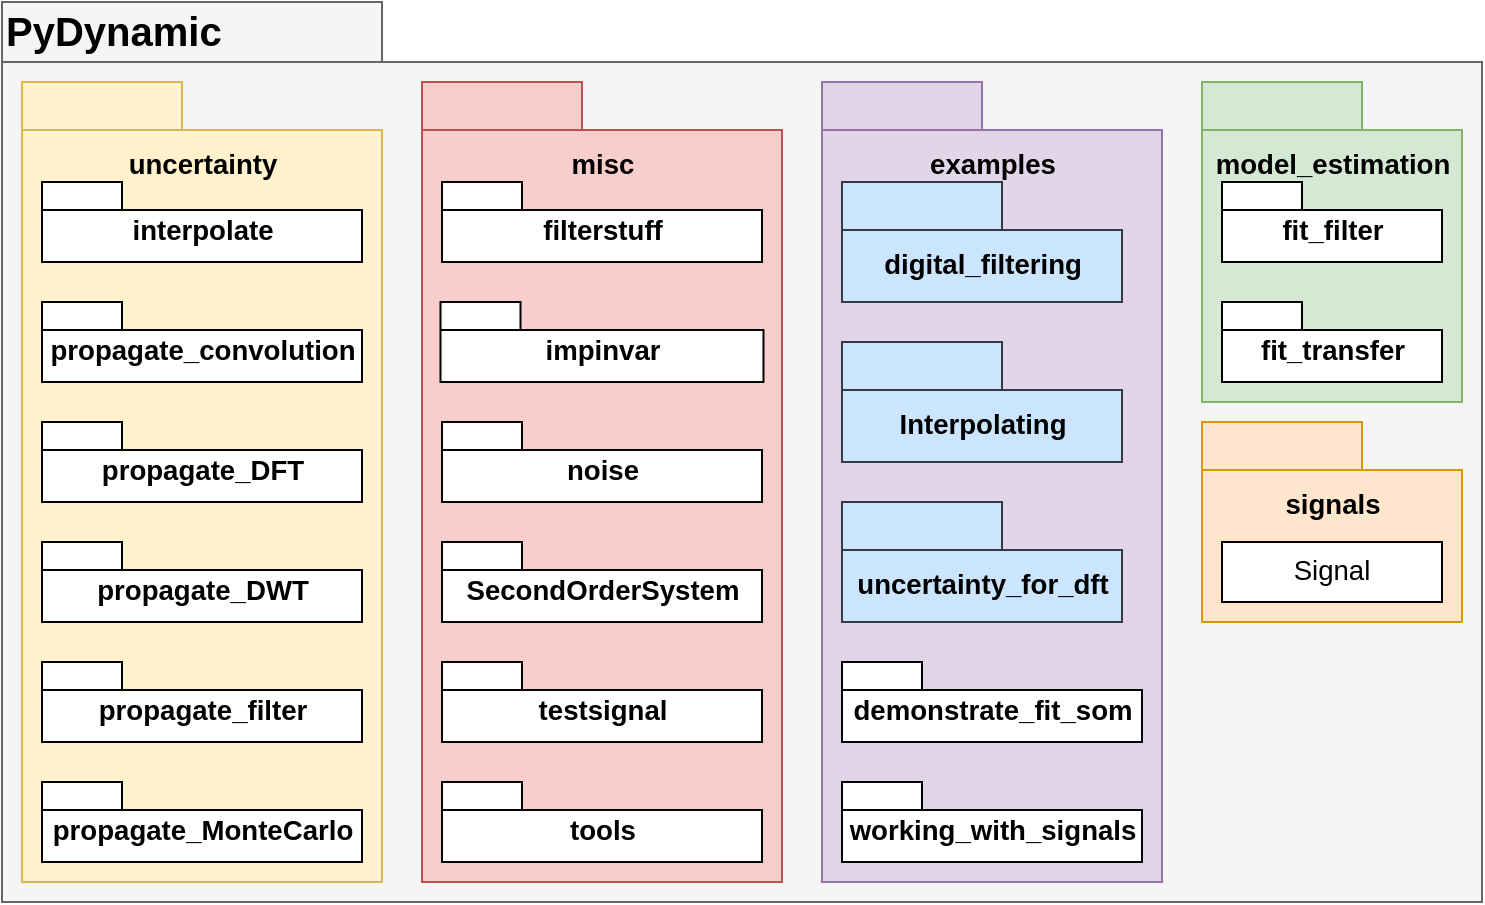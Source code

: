 <mxfile version="20.2.8" type="device" pages="2"><diagram name="Page-1" id="b5b7bab2-c9e2-2cf4-8b2a-24fd1a2a6d21"><mxGraphModel dx="353" dy="905" grid="1" gridSize="10" guides="1" tooltips="1" connect="1" arrows="1" fold="1" page="1" pageScale="1" pageWidth="827" pageHeight="1169" background="#ffffff" math="0" shadow="0"><root><mxCell id="0"/><mxCell id="1" parent="0"/><mxCell id="6e0c8c40b5770093-72" value="" style="shape=folder;fontStyle=1;spacingTop=10;tabWidth=190;tabHeight=30;tabPosition=left;html=1;rounded=0;shadow=0;comic=0;labelBackgroundColor=none;strokeWidth=1;fillColor=#f5f5f5;fontFamily=Helvetica;fontSize=14;align=center;strokeColor=#666666;fontColor=#333333;" parent="1" vertex="1"><mxGeometry x="10" y="10" width="740" height="450" as="geometry"/></mxCell><mxCell id="8OQA0a52ulO6F6dsH-ck-4" value="" style="group;fontSize=13.8;fontFamily=Helvetica;" parent="1" vertex="1" connectable="0"><mxGeometry x="420" y="50" width="170" height="400" as="geometry"/></mxCell><mxCell id="jjbkhNA24yqYSkySX2B6-3" value="&lt;br style=&quot;font-size: 13.8px;&quot;&gt;examples" style="shape=folder;fontStyle=1;spacingTop=10;tabWidth=80;tabHeight=24;tabPosition=left;html=1;rounded=0;shadow=0;comic=0;labelBackgroundColor=none;strokeWidth=1;fontFamily=Helvetica;fontSize=13.8;align=center;verticalAlign=top;fillColor=#e1d5e7;strokeColor=#9673a6;" parent="8OQA0a52ulO6F6dsH-ck-4" vertex="1"><mxGeometry width="170" height="400" as="geometry"/></mxCell><mxCell id="jjbkhNA24yqYSkySX2B6-5" value="demonstrate_fit_som" style="shape=folder;fontStyle=1;spacingTop=10;tabWidth=40;tabHeight=14;tabPosition=left;html=1;rounded=0;shadow=0;comic=0;labelBackgroundColor=none;strokeWidth=1;fontFamily=Helvetica;fontSize=13.8;align=center;verticalAlign=top;" parent="8OQA0a52ulO6F6dsH-ck-4" vertex="1"><mxGeometry x="10" y="290" width="150" height="40" as="geometry"/></mxCell><mxCell id="jjbkhNA24yqYSkySX2B6-8" value="&lt;br style=&quot;font-size: 13.8px;&quot;&gt;digital_filtering" style="shape=folder;fontStyle=1;spacingTop=10;tabWidth=80;tabHeight=24;tabPosition=left;html=1;rounded=0;shadow=0;comic=0;labelBackgroundColor=none;strokeWidth=1;fontFamily=Helvetica;fontSize=13.8;align=center;verticalAlign=top;fillColor=#cce5ff;strokeColor=#36393d;" parent="8OQA0a52ulO6F6dsH-ck-4" vertex="1"><mxGeometry x="10" y="50" width="140" height="60" as="geometry"/></mxCell><mxCell id="jjbkhNA24yqYSkySX2B6-9" value="&lt;br style=&quot;font-size: 13.8px;&quot;&gt;Interpolating" style="shape=folder;fontStyle=1;spacingTop=10;tabWidth=80;tabHeight=24;tabPosition=left;html=1;rounded=0;shadow=0;comic=0;labelBackgroundColor=none;strokeWidth=1;fontFamily=Helvetica;fontSize=13.8;align=center;verticalAlign=top;fillColor=#cce5ff;strokeColor=#36393d;" parent="8OQA0a52ulO6F6dsH-ck-4" vertex="1"><mxGeometry x="10" y="130" width="140" height="60" as="geometry"/></mxCell><mxCell id="jjbkhNA24yqYSkySX2B6-10" value="&lt;br style=&quot;font-size: 13.8px;&quot;&gt;uncertainty_for_dft" style="shape=folder;fontStyle=1;spacingTop=10;tabWidth=80;tabHeight=24;tabPosition=left;html=1;rounded=0;shadow=0;comic=0;labelBackgroundColor=none;strokeWidth=1;fontFamily=Helvetica;fontSize=13.8;align=center;verticalAlign=top;fillColor=#cce5ff;strokeColor=#36393d;" parent="8OQA0a52ulO6F6dsH-ck-4" vertex="1"><mxGeometry x="10" y="210" width="140" height="60" as="geometry"/></mxCell><mxCell id="jjbkhNA24yqYSkySX2B6-4" value="working_with_signals" style="shape=folder;fontStyle=1;spacingTop=10;tabWidth=40;tabHeight=14;tabPosition=left;html=1;rounded=0;shadow=0;comic=0;labelBackgroundColor=none;strokeWidth=1;fontFamily=Helvetica;fontSize=13.8;align=center;verticalAlign=top;" parent="8OQA0a52ulO6F6dsH-ck-4" vertex="1"><mxGeometry x="10" y="350" width="150" height="40" as="geometry"/></mxCell><mxCell id="8OQA0a52ulO6F6dsH-ck-6" value="" style="group;fontSize=14;" parent="1" vertex="1" connectable="0"><mxGeometry x="10" y="10" width="730" height="440" as="geometry"/></mxCell><mxCell id="8OQA0a52ulO6F6dsH-ck-2" value="" style="group;fontSize=13.8;fontFamily=Helvetica;" parent="8OQA0a52ulO6F6dsH-ck-6" vertex="1" connectable="0"><mxGeometry x="210" y="40" width="180" height="400" as="geometry"/></mxCell><mxCell id="9_P2E_jfeGVOWSOL8hGP-33" value="&lt;font style=&quot;font-size: 13.8px;&quot;&gt;&lt;br style=&quot;font-size: 13.8px;&quot;&gt;&lt;font style=&quot;font-size: 13.8px;&quot;&gt;misc&lt;/font&gt;&lt;/font&gt;" style="shape=folder;fontStyle=1;spacingTop=10;tabWidth=80;tabHeight=24;tabPosition=left;html=1;rounded=0;shadow=0;comic=0;labelBackgroundColor=none;strokeWidth=1;fontFamily=Helvetica;fontSize=13.8;align=center;verticalAlign=top;fillColor=#f8cecc;strokeColor=#b85450;" parent="8OQA0a52ulO6F6dsH-ck-2" vertex="1"><mxGeometry width="180" height="400" as="geometry"/></mxCell><mxCell id="9_P2E_jfeGVOWSOL8hGP-45" value="filterstuff" style="shape=folder;fontStyle=1;spacingTop=10;tabWidth=40;tabHeight=14;tabPosition=left;html=1;rounded=0;shadow=0;comic=0;labelBackgroundColor=none;strokeWidth=1;fontFamily=Helvetica;fontSize=13.8;align=center;verticalAlign=top;" parent="8OQA0a52ulO6F6dsH-ck-2" vertex="1"><mxGeometry x="10" y="50" width="160" height="40" as="geometry"/></mxCell><mxCell id="9_P2E_jfeGVOWSOL8hGP-50" value="testsignal" style="shape=folder;fontStyle=1;spacingTop=10;tabWidth=40;tabHeight=14;tabPosition=left;html=1;rounded=0;shadow=0;comic=0;labelBackgroundColor=none;strokeWidth=1;fontFamily=Helvetica;fontSize=13.8;align=center;verticalAlign=top;" parent="8OQA0a52ulO6F6dsH-ck-2" vertex="1"><mxGeometry x="10" y="290" width="160" height="40" as="geometry"/></mxCell><mxCell id="9_P2E_jfeGVOWSOL8hGP-47" value="impinvar" style="shape=folder;fontStyle=1;spacingTop=10;tabWidth=40;tabHeight=14;tabPosition=left;html=1;rounded=0;shadow=0;comic=0;labelBackgroundColor=none;strokeWidth=1;fontFamily=Helvetica;fontSize=13.8;align=center;verticalAlign=top;" parent="8OQA0a52ulO6F6dsH-ck-2" vertex="1"><mxGeometry x="9.25" y="110" width="161.5" height="40" as="geometry"/></mxCell><mxCell id="9_P2E_jfeGVOWSOL8hGP-48" value="noise" style="shape=folder;fontStyle=1;spacingTop=10;tabWidth=40;tabHeight=14;tabPosition=left;html=1;rounded=0;shadow=0;comic=0;labelBackgroundColor=none;strokeWidth=1;fontFamily=Helvetica;fontSize=13.8;align=center;verticalAlign=top;" parent="8OQA0a52ulO6F6dsH-ck-2" vertex="1"><mxGeometry x="10" y="170" width="160" height="40" as="geometry"/></mxCell><mxCell id="9_P2E_jfeGVOWSOL8hGP-89" value="SecondOrderSystem" style="shape=folder;fontStyle=1;spacingTop=10;tabWidth=40;tabHeight=14;tabPosition=left;html=1;rounded=0;shadow=0;comic=0;labelBackgroundColor=none;strokeWidth=1;fontFamily=Helvetica;fontSize=13.8;align=center;verticalAlign=top;" parent="8OQA0a52ulO6F6dsH-ck-2" vertex="1"><mxGeometry x="10" y="230" width="160" height="40" as="geometry"/></mxCell><mxCell id="9_P2E_jfeGVOWSOL8hGP-51" value="tools" style="shape=folder;fontStyle=1;spacingTop=10;tabWidth=40;tabHeight=14;tabPosition=left;html=1;rounded=0;shadow=0;comic=0;labelBackgroundColor=none;strokeWidth=1;fontFamily=Helvetica;fontSize=13.8;align=center;verticalAlign=top;" parent="8OQA0a52ulO6F6dsH-ck-2" vertex="1"><mxGeometry x="10" y="350" width="160" height="40" as="geometry"/></mxCell><mxCell id="8OQA0a52ulO6F6dsH-ck-3" value="" style="group" parent="8OQA0a52ulO6F6dsH-ck-6" vertex="1" connectable="0"><mxGeometry width="190" height="440" as="geometry"/></mxCell><mxCell id="6e0c8c40b5770093-73" value="PyDynamic" style="text;html=1;align=left;verticalAlign=top;spacingTop=-4;fontSize=20;fontFamily=Helvetica;fontStyle=1" parent="8OQA0a52ulO6F6dsH-ck-3" vertex="1"><mxGeometry width="190" height="30" as="geometry"/></mxCell><mxCell id="9_P2E_jfeGVOWSOL8hGP-52" value="&lt;br style=&quot;font-size: 13.8px;&quot;&gt;uncertainty" style="shape=folder;fontStyle=1;spacingTop=10;tabWidth=80;tabHeight=24;tabPosition=left;html=1;rounded=0;shadow=0;comic=0;labelBackgroundColor=none;strokeWidth=1;fontFamily=Helvetica;fontSize=13.8;align=center;verticalAlign=top;fillColor=#fff2cc;strokeColor=#d6b656;" parent="8OQA0a52ulO6F6dsH-ck-3" vertex="1"><mxGeometry x="10" y="40" width="180" height="400" as="geometry"/></mxCell><mxCell id="9_P2E_jfeGVOWSOL8hGP-54" value="interpolate" style="shape=folder;fontStyle=1;spacingTop=10;tabWidth=40;tabHeight=14;tabPosition=left;html=1;rounded=0;shadow=0;comic=0;labelBackgroundColor=none;strokeWidth=1;fontFamily=Helvetica;fontSize=13.8;align=center;verticalAlign=top;" parent="8OQA0a52ulO6F6dsH-ck-3" vertex="1"><mxGeometry x="20" y="90" width="160" height="40" as="geometry"/></mxCell><mxCell id="9_P2E_jfeGVOWSOL8hGP-53" value="propagate_DFT" style="shape=folder;fontStyle=1;spacingTop=10;tabWidth=40;tabHeight=14;tabPosition=left;html=1;rounded=0;shadow=0;comic=0;labelBackgroundColor=none;strokeWidth=1;fontFamily=Helvetica;fontSize=13.8;align=center;verticalAlign=top;" parent="8OQA0a52ulO6F6dsH-ck-3" vertex="1"><mxGeometry x="20" y="210" width="160" height="40" as="geometry"/></mxCell><mxCell id="9_P2E_jfeGVOWSOL8hGP-55" value="propagate_filter" style="shape=folder;fontStyle=1;spacingTop=10;tabWidth=40;tabHeight=14;tabPosition=left;html=1;rounded=0;shadow=0;comic=0;labelBackgroundColor=none;strokeWidth=1;fontFamily=Helvetica;fontSize=13.8;align=center;verticalAlign=top;" parent="8OQA0a52ulO6F6dsH-ck-3" vertex="1"><mxGeometry x="20" y="330" width="160" height="40" as="geometry"/></mxCell><mxCell id="9_P2E_jfeGVOWSOL8hGP-56" value="propagate_MonteCarlo" style="shape=folder;fontStyle=1;spacingTop=10;tabWidth=40;tabHeight=14;tabPosition=left;html=1;rounded=0;shadow=0;comic=0;labelBackgroundColor=none;strokeWidth=1;fontFamily=Helvetica;fontSize=13.8;align=center;verticalAlign=top;" parent="8OQA0a52ulO6F6dsH-ck-3" vertex="1"><mxGeometry x="20" y="390" width="160" height="40" as="geometry"/></mxCell><mxCell id="jjbkhNA24yqYSkySX2B6-6" value="propagate_convolution" style="shape=folder;fontStyle=1;spacingTop=10;tabWidth=40;tabHeight=14;tabPosition=left;html=1;rounded=0;shadow=0;comic=0;labelBackgroundColor=none;strokeWidth=1;fontFamily=Helvetica;fontSize=13.8;align=center;verticalAlign=top;" parent="8OQA0a52ulO6F6dsH-ck-3" vertex="1"><mxGeometry x="20" y="150" width="160" height="40" as="geometry"/></mxCell><mxCell id="jjbkhNA24yqYSkySX2B6-7" value="propagate_DWT" style="shape=folder;fontStyle=1;spacingTop=10;tabWidth=40;tabHeight=14;tabPosition=left;html=1;rounded=0;shadow=0;comic=0;labelBackgroundColor=none;strokeWidth=1;fontFamily=Helvetica;fontSize=13.8;align=center;verticalAlign=top;" parent="8OQA0a52ulO6F6dsH-ck-3" vertex="1"><mxGeometry x="20" y="270" width="160" height="40" as="geometry"/></mxCell><mxCell id="8OQA0a52ulO6F6dsH-ck-5" value="" style="group;fontSize=13.8;fontFamily=Helvetica;" parent="8OQA0a52ulO6F6dsH-ck-6" vertex="1" connectable="0"><mxGeometry x="600" y="40" width="130" height="160" as="geometry"/></mxCell><mxCell id="9_P2E_jfeGVOWSOL8hGP-28" value="&lt;br style=&quot;font-size: 13.8px;&quot;&gt;model_estimation" style="shape=folder;fontStyle=1;spacingTop=10;tabWidth=80;tabHeight=24;tabPosition=left;html=1;rounded=0;shadow=0;comic=0;labelBackgroundColor=none;strokeWidth=1;fontFamily=Helvetica;fontSize=13.8;align=center;verticalAlign=top;fillColor=#d5e8d4;strokeColor=#82b366;" parent="8OQA0a52ulO6F6dsH-ck-5" vertex="1"><mxGeometry width="130" height="160" as="geometry"/></mxCell><mxCell id="9_P2E_jfeGVOWSOL8hGP-30" value="fit_transfer" style="shape=folder;fontStyle=1;spacingTop=10;tabWidth=40;tabHeight=14;tabPosition=left;html=1;rounded=0;shadow=0;comic=0;labelBackgroundColor=none;strokeWidth=1;fontFamily=Helvetica;fontSize=13.8;align=center;verticalAlign=top;" parent="8OQA0a52ulO6F6dsH-ck-5" vertex="1"><mxGeometry x="10" y="110" width="110" height="40" as="geometry"/></mxCell><mxCell id="9_P2E_jfeGVOWSOL8hGP-29" value="fit_filter" style="shape=folder;fontStyle=1;spacingTop=10;tabWidth=40;tabHeight=14;tabPosition=left;html=1;rounded=0;shadow=0;comic=0;labelBackgroundColor=none;strokeWidth=1;fontFamily=Helvetica;fontSize=13.8;align=center;verticalAlign=top;" parent="8OQA0a52ulO6F6dsH-ck-5" vertex="1"><mxGeometry x="10" y="50" width="110" height="40" as="geometry"/></mxCell><mxCell id="zISp8ZOiWoKkw_cdjOar-1" value="" style="group;fontSize=13.8;fontFamily=Helvetica;" parent="1" vertex="1" connectable="0"><mxGeometry x="610" y="220" width="140" height="100" as="geometry"/></mxCell><mxCell id="zISp8ZOiWoKkw_cdjOar-2" value="&lt;br style=&quot;font-size: 13.8px;&quot;&gt;signals" style="shape=folder;fontStyle=1;spacingTop=10;tabWidth=80;tabHeight=24;tabPosition=left;html=1;rounded=0;shadow=0;comic=0;labelBackgroundColor=none;strokeWidth=1;fontFamily=Helvetica;fontSize=13.8;align=center;verticalAlign=top;fillColor=#ffe6cc;strokeColor=#d79b00;" parent="zISp8ZOiWoKkw_cdjOar-1" vertex="1"><mxGeometry width="130" height="100" as="geometry"/></mxCell><mxCell id="zISp8ZOiWoKkw_cdjOar-5" value="Signal" style="rounded=0;whiteSpace=wrap;html=1;fontFamily=Helvetica;fontSize=13.8;" parent="zISp8ZOiWoKkw_cdjOar-1" vertex="1"><mxGeometry x="10" y="60" width="110" height="30" as="geometry"/></mxCell></root></mxGraphModel></diagram><diagram id="1rIipO93sW44e9oyXOSK" name="Page-2"><mxGraphModel dx="1422" dy="707" grid="1" gridSize="10" guides="1" tooltips="1" connect="1" arrows="1" fold="1" page="1" pageScale="1" pageWidth="827" pageHeight="1169" math="0" shadow="0"><root><mxCell id="yfxZfT2lVxi6vaaOhnu8-0"/><mxCell id="yfxZfT2lVxi6vaaOhnu8-1" parent="yfxZfT2lVxi6vaaOhnu8-0"/><mxCell id="yfxZfT2lVxi6vaaOhnu8-2" value="" style="shape=folder;fontStyle=1;spacingTop=10;tabWidth=190;tabHeight=30;tabPosition=left;html=1;rounded=0;shadow=0;comic=0;labelBackgroundColor=none;strokeWidth=1;fillColor=#f5f5f5;fontFamily=Helvetica;fontSize=14;align=center;strokeColor=#666666;fontColor=#333333;" vertex="1" parent="yfxZfT2lVxi6vaaOhnu8-1"><mxGeometry x="10" y="10" width="740" height="450" as="geometry"/></mxCell></root></mxGraphModel></diagram></mxfile>